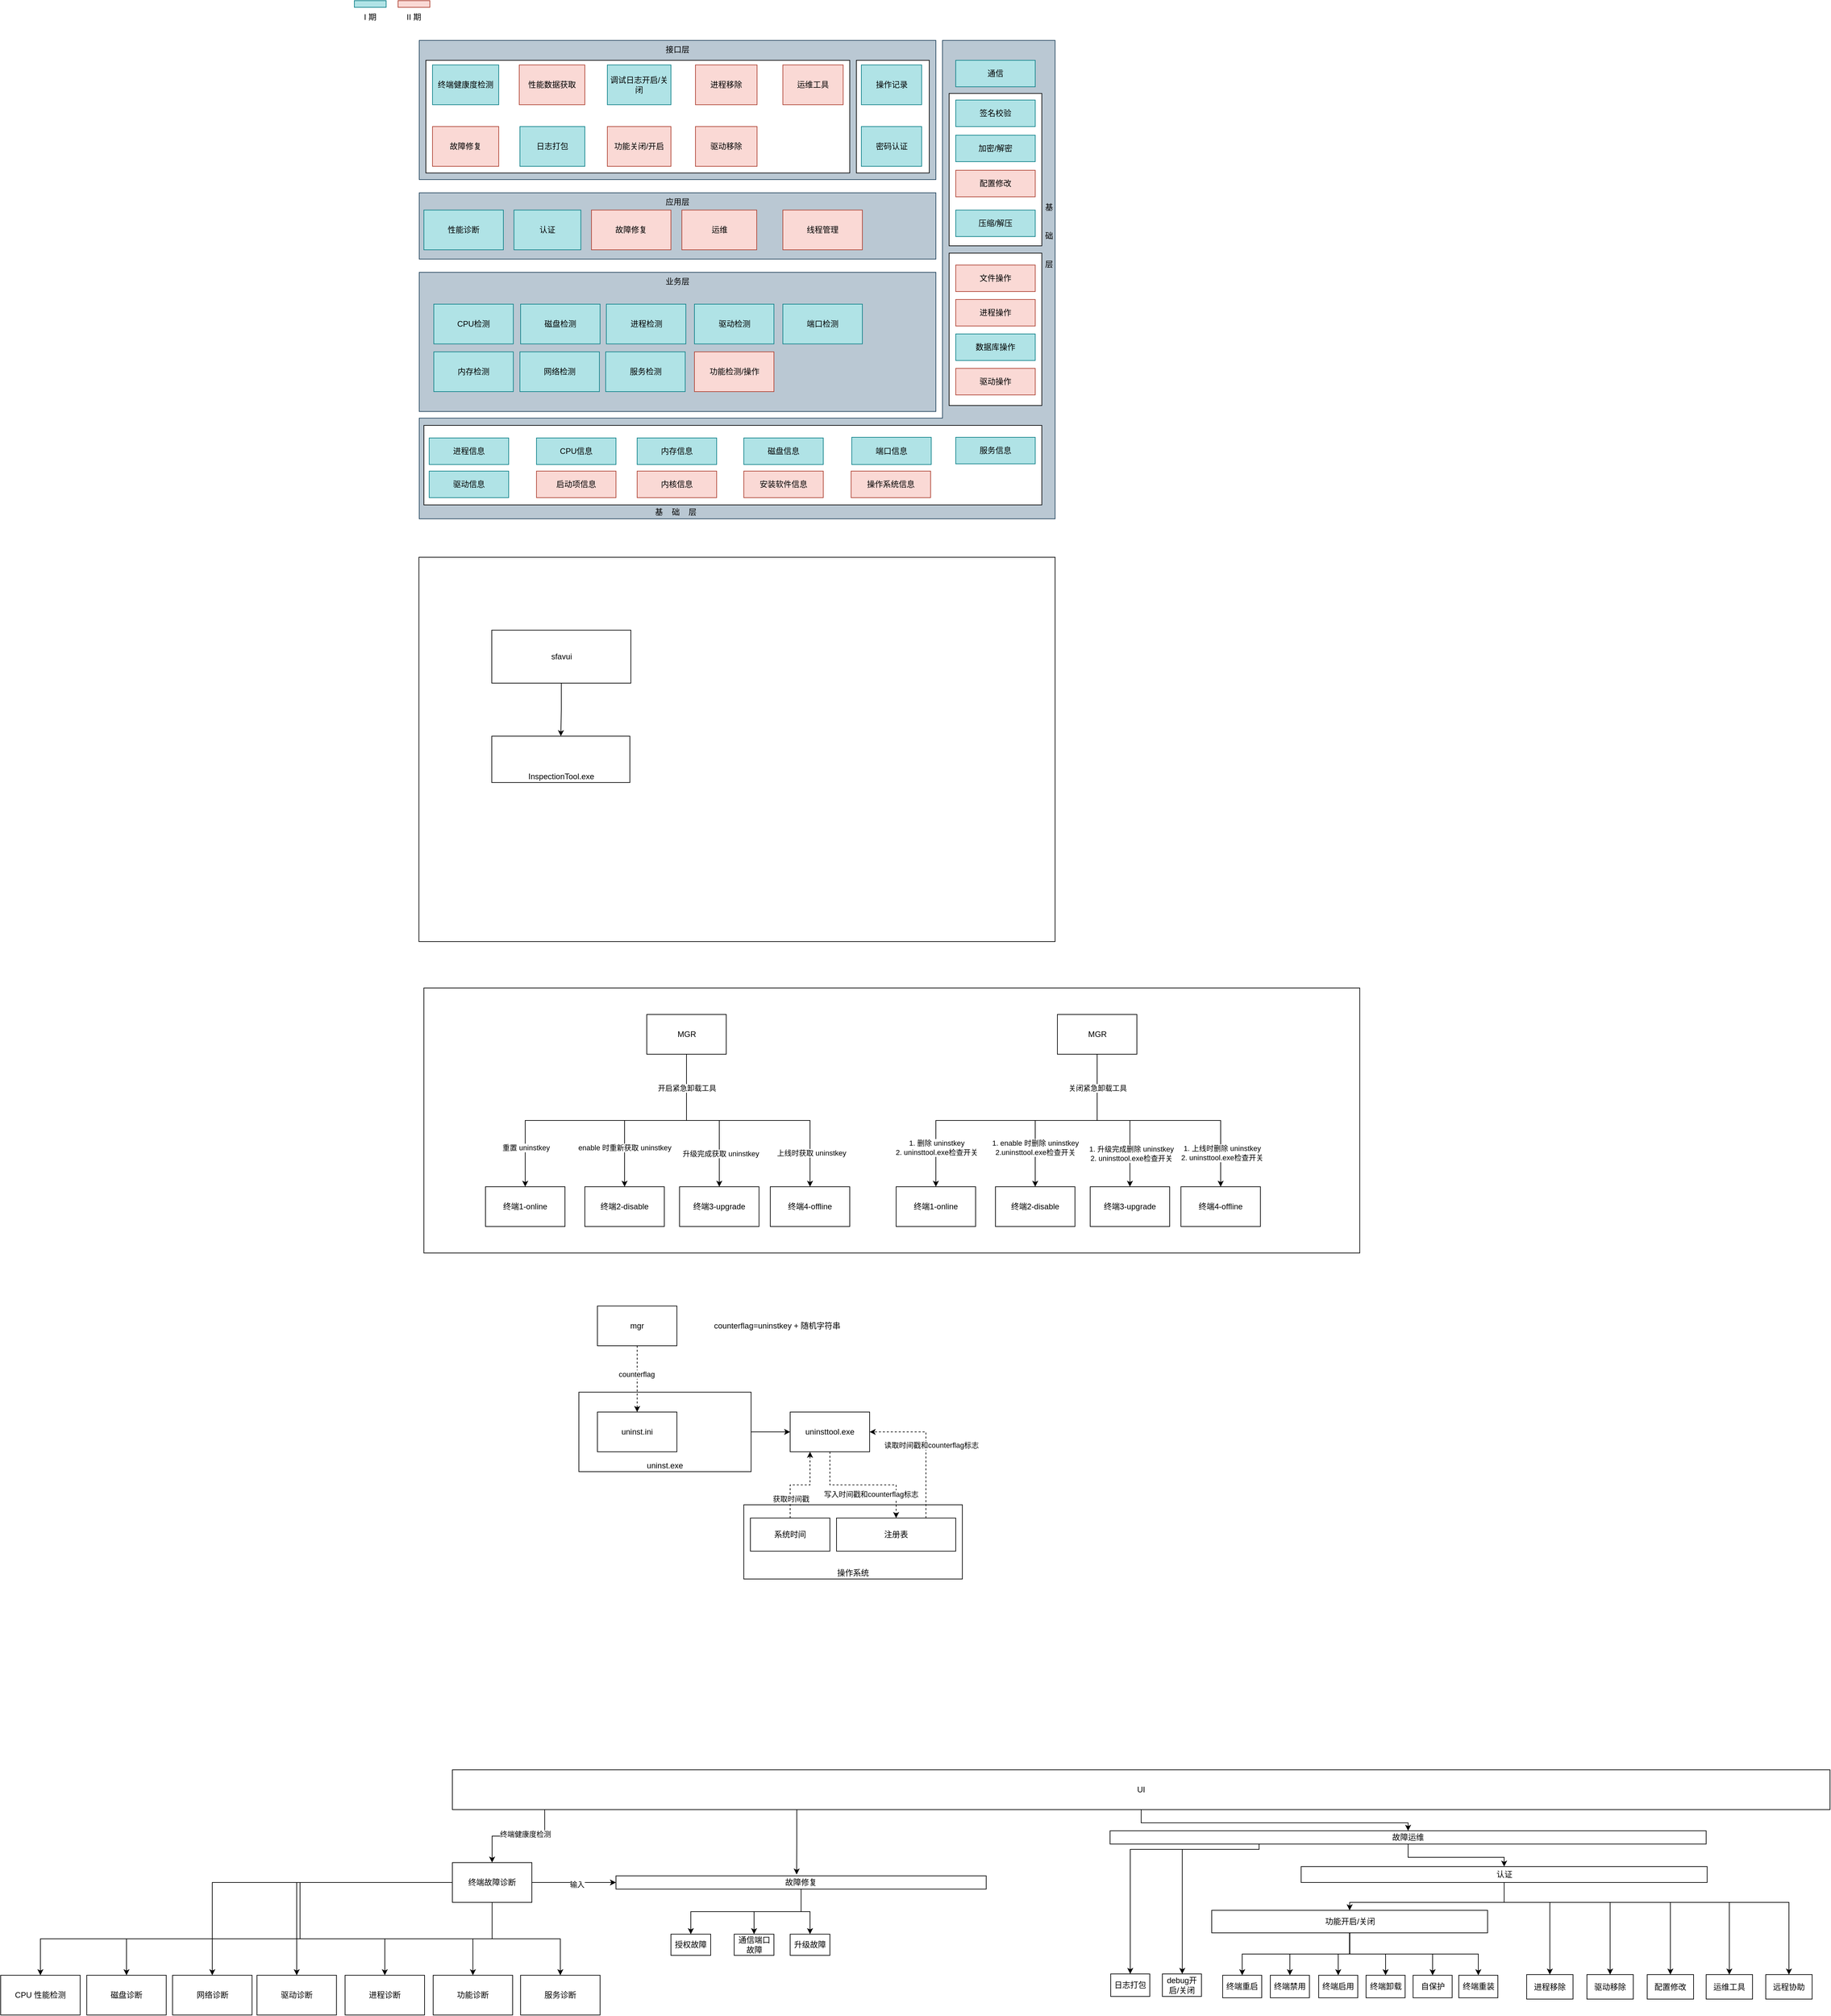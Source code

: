 <mxfile version="22.1.1" type="github">
  <diagram name="第 1 页" id="NOW3hmvJAIs22LeMde_s">
    <mxGraphModel dx="2261" dy="758" grid="1" gridSize="10" guides="1" tooltips="1" connect="1" arrows="1" fold="1" page="1" pageScale="1" pageWidth="827" pageHeight="1169" math="0" shadow="0">
      <root>
        <mxCell id="0" />
        <mxCell id="1" parent="0" />
        <mxCell id="RvbaP1fydgw7fQkFeHSI-6" value="&lt;div style=&quot;text-align: justify;&quot;&gt;&lt;/div&gt;&lt;div style=&quot;&quot;&gt;&lt;/div&gt;" style="shape=corner;whiteSpace=wrap;html=1;direction=west;dx=170;dy=152;align=right;fillColor=#bac8d3;strokeColor=#23445d;" parent="1" vertex="1">
          <mxGeometry x="120" y="80" width="960" height="722" as="geometry" />
        </mxCell>
        <mxCell id="RvbaP1fydgw7fQkFeHSI-1" value="接口层" style="rounded=0;whiteSpace=wrap;html=1;align=center;fillColor=#bac8d3;strokeColor=#23445d;verticalAlign=top;" parent="1" vertex="1">
          <mxGeometry x="120" y="80" width="780" height="210" as="geometry" />
        </mxCell>
        <mxCell id="RvbaP1fydgw7fQkFeHSI-2" value="应用层" style="rounded=0;whiteSpace=wrap;html=1;align=center;fillColor=#bac8d3;strokeColor=#23445d;verticalAlign=top;" parent="1" vertex="1">
          <mxGeometry x="120" y="310" width="780" height="100" as="geometry" />
        </mxCell>
        <mxCell id="RvbaP1fydgw7fQkFeHSI-3" value="业务层" style="rounded=0;whiteSpace=wrap;html=1;align=center;fillColor=#bac8d3;strokeColor=#23445d;verticalAlign=top;" parent="1" vertex="1">
          <mxGeometry x="120" y="430" width="780" height="210" as="geometry" />
        </mxCell>
        <mxCell id="RvbaP1fydgw7fQkFeHSI-36" value="" style="rounded=0;whiteSpace=wrap;html=1;" parent="1" vertex="1">
          <mxGeometry x="127" y="661" width="933" height="120" as="geometry" />
        </mxCell>
        <mxCell id="RvbaP1fydgw7fQkFeHSI-7" value="基&amp;nbsp; &amp;nbsp; 础&amp;nbsp; &amp;nbsp; 层" style="text;strokeColor=none;fillColor=none;align=left;verticalAlign=middle;spacingLeft=4;spacingRight=4;overflow=hidden;points=[[0,0.5],[1,0.5]];portConstraint=eastwest;rotatable=0;whiteSpace=wrap;html=1;" parent="1" vertex="1">
          <mxGeometry x="470" y="782" width="80" height="20" as="geometry" />
        </mxCell>
        <mxCell id="RvbaP1fydgw7fQkFeHSI-8" value="基&lt;br&gt;&lt;br&gt;&lt;br&gt;础&lt;br&gt;&lt;br&gt;&lt;br&gt;层" style="text;strokeColor=none;fillColor=none;align=left;verticalAlign=middle;spacingLeft=4;spacingRight=4;overflow=hidden;points=[[0,0.5],[1,0.5]];portConstraint=eastwest;rotatable=0;whiteSpace=wrap;html=1;" parent="1" vertex="1">
          <mxGeometry x="1059" y="290" width="31" height="170" as="geometry" />
        </mxCell>
        <mxCell id="RvbaP1fydgw7fQkFeHSI-10" value="进程信息" style="rounded=0;whiteSpace=wrap;html=1;fillColor=#b0e3e6;strokeColor=#0e8088;" parent="1" vertex="1">
          <mxGeometry x="135" y="680" width="120" height="40" as="geometry" />
        </mxCell>
        <mxCell id="RvbaP1fydgw7fQkFeHSI-11" value="CPU信息" style="rounded=0;whiteSpace=wrap;html=1;fillColor=#b0e3e6;strokeColor=#0e8088;" parent="1" vertex="1">
          <mxGeometry x="297" y="680" width="120" height="40" as="geometry" />
        </mxCell>
        <mxCell id="RvbaP1fydgw7fQkFeHSI-12" value="内存信息" style="rounded=0;whiteSpace=wrap;html=1;fillColor=#b0e3e6;strokeColor=#0e8088;" parent="1" vertex="1">
          <mxGeometry x="449" y="680" width="120" height="40" as="geometry" />
        </mxCell>
        <mxCell id="RvbaP1fydgw7fQkFeHSI-13" value="磁盘信息" style="rounded=0;whiteSpace=wrap;html=1;fillColor=#b0e3e6;strokeColor=#0e8088;" parent="1" vertex="1">
          <mxGeometry x="610" y="680" width="120" height="40" as="geometry" />
        </mxCell>
        <mxCell id="RvbaP1fydgw7fQkFeHSI-14" value="端口信息" style="rounded=0;whiteSpace=wrap;html=1;fillColor=#b0e3e6;strokeColor=#0e8088;" parent="1" vertex="1">
          <mxGeometry x="773" y="679" width="120" height="41" as="geometry" />
        </mxCell>
        <mxCell id="RvbaP1fydgw7fQkFeHSI-16" value="驱动信息" style="rounded=0;whiteSpace=wrap;html=1;fillColor=#b0e3e6;strokeColor=#0e8088;" parent="1" vertex="1">
          <mxGeometry x="135" y="730" width="120" height="40" as="geometry" />
        </mxCell>
        <mxCell id="RvbaP1fydgw7fQkFeHSI-17" value="启动项信息" style="rounded=0;whiteSpace=wrap;html=1;fillColor=#fad9d5;strokeColor=#ae4132;" parent="1" vertex="1">
          <mxGeometry x="297" y="730" width="120" height="40" as="geometry" />
        </mxCell>
        <mxCell id="RvbaP1fydgw7fQkFeHSI-18" value="内核信息" style="rounded=0;whiteSpace=wrap;html=1;fillColor=#fad9d5;strokeColor=#ae4132;" parent="1" vertex="1">
          <mxGeometry x="449" y="730" width="120" height="40" as="geometry" />
        </mxCell>
        <mxCell id="RvbaP1fydgw7fQkFeHSI-19" value="安装软件信息" style="rounded=0;whiteSpace=wrap;html=1;fillColor=#fad9d5;strokeColor=#ae4132;" parent="1" vertex="1">
          <mxGeometry x="610" y="730" width="120" height="40" as="geometry" />
        </mxCell>
        <mxCell id="RvbaP1fydgw7fQkFeHSI-38" value="" style="rounded=0;whiteSpace=wrap;html=1;" parent="1" vertex="1">
          <mxGeometry x="920" y="160" width="140" height="230" as="geometry" />
        </mxCell>
        <mxCell id="RvbaP1fydgw7fQkFeHSI-20" value="操作系统信息" style="rounded=0;whiteSpace=wrap;html=1;fillColor=#fad9d5;strokeColor=#ae4132;" parent="1" vertex="1">
          <mxGeometry x="772" y="730" width="120" height="40" as="geometry" />
        </mxCell>
        <mxCell id="RvbaP1fydgw7fQkFeHSI-21" value="压缩/解压" style="rounded=0;whiteSpace=wrap;html=1;fillColor=#b0e3e6;strokeColor=#0e8088;" parent="1" vertex="1">
          <mxGeometry x="930" y="336" width="120" height="40" as="geometry" />
        </mxCell>
        <mxCell id="RvbaP1fydgw7fQkFeHSI-37" value="" style="rounded=0;whiteSpace=wrap;html=1;" parent="1" vertex="1">
          <mxGeometry x="920" y="401" width="140" height="230" as="geometry" />
        </mxCell>
        <mxCell id="RvbaP1fydgw7fQkFeHSI-22" value="服务信息" style="rounded=0;whiteSpace=wrap;html=1;fillColor=#b0e3e6;strokeColor=#0e8088;" parent="1" vertex="1">
          <mxGeometry x="930" y="679" width="120" height="40" as="geometry" />
        </mxCell>
        <mxCell id="RvbaP1fydgw7fQkFeHSI-24" value="进程操作" style="rounded=0;whiteSpace=wrap;html=1;fillColor=#fad9d5;strokeColor=#ae4132;" parent="1" vertex="1">
          <mxGeometry x="930" y="471" width="120" height="40" as="geometry" />
        </mxCell>
        <mxCell id="RvbaP1fydgw7fQkFeHSI-25" value="配置修改" style="rounded=0;whiteSpace=wrap;html=1;fillColor=#fad9d5;strokeColor=#ae4132;" parent="1" vertex="1">
          <mxGeometry x="930" y="276" width="120" height="40" as="geometry" />
        </mxCell>
        <mxCell id="RvbaP1fydgw7fQkFeHSI-26" value="驱动操作" style="rounded=0;whiteSpace=wrap;html=1;fillColor=#fad9d5;strokeColor=#ae4132;" parent="1" vertex="1">
          <mxGeometry x="930" y="575" width="120" height="40" as="geometry" />
        </mxCell>
        <mxCell id="RvbaP1fydgw7fQkFeHSI-27" value="数据库操作" style="rounded=0;whiteSpace=wrap;html=1;fillColor=#b0e3e6;strokeColor=#0e8088;" parent="1" vertex="1">
          <mxGeometry x="930" y="523" width="120" height="40" as="geometry" />
        </mxCell>
        <mxCell id="RvbaP1fydgw7fQkFeHSI-28" value="加密/解密" style="rounded=0;whiteSpace=wrap;html=1;fillColor=#b0e3e6;strokeColor=#0e8088;" parent="1" vertex="1">
          <mxGeometry x="930" y="223" width="120" height="40" as="geometry" />
        </mxCell>
        <mxCell id="RvbaP1fydgw7fQkFeHSI-31" value="文件操作" style="rounded=0;whiteSpace=wrap;html=1;fillColor=#fad9d5;strokeColor=#ae4132;" parent="1" vertex="1">
          <mxGeometry x="930" y="419" width="120" height="40" as="geometry" />
        </mxCell>
        <mxCell id="RvbaP1fydgw7fQkFeHSI-34" value="通信" style="rounded=0;whiteSpace=wrap;html=1;fillColor=#b0e3e6;strokeColor=#0e8088;" parent="1" vertex="1">
          <mxGeometry x="930" y="110" width="120" height="40" as="geometry" />
        </mxCell>
        <mxCell id="RvbaP1fydgw7fQkFeHSI-55" value="" style="rounded=0;whiteSpace=wrap;html=1;" parent="1" vertex="1">
          <mxGeometry x="130" y="110" width="640" height="170" as="geometry" />
        </mxCell>
        <mxCell id="RvbaP1fydgw7fQkFeHSI-39" value="终端健康度检测" style="rounded=0;whiteSpace=wrap;html=1;fillColor=#b0e3e6;strokeColor=#0e8088;" parent="1" vertex="1">
          <mxGeometry x="140" y="117" width="100" height="60" as="geometry" />
        </mxCell>
        <mxCell id="RvbaP1fydgw7fQkFeHSI-42" value="故障修复" style="rounded=0;whiteSpace=wrap;html=1;fillColor=#fad9d5;strokeColor=#ae4132;" parent="1" vertex="1">
          <mxGeometry x="140" y="210" width="100" height="60" as="geometry" />
        </mxCell>
        <mxCell id="RvbaP1fydgw7fQkFeHSI-43" value="性能数据获取" style="rounded=0;whiteSpace=wrap;html=1;fillColor=#fad9d5;strokeColor=#ae4132;" parent="1" vertex="1">
          <mxGeometry x="271" y="117" width="99" height="60" as="geometry" />
        </mxCell>
        <mxCell id="RvbaP1fydgw7fQkFeHSI-44" value="日志打包" style="rounded=0;whiteSpace=wrap;html=1;fillColor=#b0e3e6;strokeColor=#0e8088;" parent="1" vertex="1">
          <mxGeometry x="272" y="210" width="98" height="60" as="geometry" />
        </mxCell>
        <mxCell id="RvbaP1fydgw7fQkFeHSI-45" value="调试日志开启/关闭" style="rounded=0;whiteSpace=wrap;html=1;fillColor=#b0e3e6;strokeColor=#0e8088;" parent="1" vertex="1">
          <mxGeometry x="404" y="117" width="96" height="60" as="geometry" />
        </mxCell>
        <mxCell id="RvbaP1fydgw7fQkFeHSI-46" value="功能关闭/开启" style="rounded=0;whiteSpace=wrap;html=1;fillColor=#fad9d5;strokeColor=#ae4132;" parent="1" vertex="1">
          <mxGeometry x="404" y="210" width="96" height="60" as="geometry" />
        </mxCell>
        <mxCell id="RvbaP1fydgw7fQkFeHSI-47" value="进程移除" style="rounded=0;whiteSpace=wrap;html=1;fillColor=#fad9d5;strokeColor=#ae4132;" parent="1" vertex="1">
          <mxGeometry x="537" y="117" width="93" height="60" as="geometry" />
        </mxCell>
        <mxCell id="RvbaP1fydgw7fQkFeHSI-48" value="驱动移除" style="rounded=0;whiteSpace=wrap;html=1;fillColor=#fad9d5;strokeColor=#ae4132;" parent="1" vertex="1">
          <mxGeometry x="537" y="210" width="93" height="60" as="geometry" />
        </mxCell>
        <mxCell id="RvbaP1fydgw7fQkFeHSI-56" value="" style="rounded=0;whiteSpace=wrap;html=1;" parent="1" vertex="1">
          <mxGeometry x="780" y="110" width="110" height="170" as="geometry" />
        </mxCell>
        <mxCell id="RvbaP1fydgw7fQkFeHSI-49" value="运维工具" style="rounded=0;whiteSpace=wrap;html=1;fillColor=#fad9d5;strokeColor=#ae4132;" parent="1" vertex="1">
          <mxGeometry x="669" y="117" width="91" height="60" as="geometry" />
        </mxCell>
        <mxCell id="RvbaP1fydgw7fQkFeHSI-50" value="密码认证" style="rounded=0;whiteSpace=wrap;html=1;fillColor=#b0e3e6;strokeColor=#0e8088;" parent="1" vertex="1">
          <mxGeometry x="787.5" y="210" width="91" height="60" as="geometry" />
        </mxCell>
        <mxCell id="RvbaP1fydgw7fQkFeHSI-53" value="操作记录" style="rounded=0;whiteSpace=wrap;html=1;fillColor=#b0e3e6;strokeColor=#0e8088;" parent="1" vertex="1">
          <mxGeometry x="787.5" y="117" width="91" height="60" as="geometry" />
        </mxCell>
        <mxCell id="RvbaP1fydgw7fQkFeHSI-57" value="性能诊断" style="rounded=0;whiteSpace=wrap;html=1;fillColor=#b0e3e6;strokeColor=#0e8088;" parent="1" vertex="1">
          <mxGeometry x="127" y="336" width="120" height="60" as="geometry" />
        </mxCell>
        <mxCell id="RvbaP1fydgw7fQkFeHSI-58" value="CPU检测" style="rounded=0;whiteSpace=wrap;html=1;fillColor=#b0e3e6;strokeColor=#0e8088;" parent="1" vertex="1">
          <mxGeometry x="142" y="478" width="120" height="60" as="geometry" />
        </mxCell>
        <mxCell id="RvbaP1fydgw7fQkFeHSI-59" value="内存检测" style="rounded=0;whiteSpace=wrap;html=1;fillColor=#b0e3e6;strokeColor=#0e8088;" parent="1" vertex="1">
          <mxGeometry x="142" y="550" width="120" height="60" as="geometry" />
        </mxCell>
        <mxCell id="RvbaP1fydgw7fQkFeHSI-60" value="磁盘检测" style="rounded=0;whiteSpace=wrap;html=1;fillColor=#b0e3e6;strokeColor=#0e8088;" parent="1" vertex="1">
          <mxGeometry x="273" y="478" width="120" height="60" as="geometry" />
        </mxCell>
        <mxCell id="RvbaP1fydgw7fQkFeHSI-61" value="网络检测" style="rounded=0;whiteSpace=wrap;html=1;fillColor=#b0e3e6;strokeColor=#0e8088;" parent="1" vertex="1">
          <mxGeometry x="272" y="550" width="120" height="60" as="geometry" />
        </mxCell>
        <mxCell id="RvbaP1fydgw7fQkFeHSI-62" value="进程检测" style="rounded=0;whiteSpace=wrap;html=1;fillColor=#b0e3e6;strokeColor=#0e8088;" parent="1" vertex="1">
          <mxGeometry x="402.5" y="478" width="120" height="60" as="geometry" />
        </mxCell>
        <mxCell id="RvbaP1fydgw7fQkFeHSI-63" value="服务检测" style="rounded=0;whiteSpace=wrap;html=1;fillColor=#b0e3e6;strokeColor=#0e8088;" parent="1" vertex="1">
          <mxGeometry x="401.5" y="550" width="120" height="60" as="geometry" />
        </mxCell>
        <mxCell id="RvbaP1fydgw7fQkFeHSI-64" value="驱动检测" style="rounded=0;whiteSpace=wrap;html=1;fillColor=#b0e3e6;strokeColor=#0e8088;" parent="1" vertex="1">
          <mxGeometry x="535.5" y="478" width="120" height="60" as="geometry" />
        </mxCell>
        <mxCell id="RvbaP1fydgw7fQkFeHSI-65" value="功能检测/操作" style="rounded=0;whiteSpace=wrap;html=1;fillColor=#fad9d5;strokeColor=#ae4132;" parent="1" vertex="1">
          <mxGeometry x="535.5" y="550" width="120" height="60" as="geometry" />
        </mxCell>
        <mxCell id="RvbaP1fydgw7fQkFeHSI-66" value="故障修复" style="rounded=0;whiteSpace=wrap;html=1;fillColor=#fad9d5;strokeColor=#ae4132;" parent="1" vertex="1">
          <mxGeometry x="380" y="336" width="120" height="60" as="geometry" />
        </mxCell>
        <mxCell id="RvbaP1fydgw7fQkFeHSI-67" value="线程管理" style="rounded=0;whiteSpace=wrap;html=1;fillColor=#fad9d5;strokeColor=#ae4132;" parent="1" vertex="1">
          <mxGeometry x="669" y="336" width="120" height="60" as="geometry" />
        </mxCell>
        <mxCell id="RvbaP1fydgw7fQkFeHSI-68" value="端口检测" style="rounded=0;whiteSpace=wrap;html=1;fillColor=#b0e3e6;strokeColor=#0e8088;" parent="1" vertex="1">
          <mxGeometry x="669" y="478" width="120" height="60" as="geometry" />
        </mxCell>
        <mxCell id="RvbaP1fydgw7fQkFeHSI-71" value="运维" style="rounded=0;whiteSpace=wrap;html=1;fillColor=#fad9d5;strokeColor=#ae4132;" parent="1" vertex="1">
          <mxGeometry x="516.5" y="336" width="113" height="60" as="geometry" />
        </mxCell>
        <mxCell id="RvbaP1fydgw7fQkFeHSI-73" value="认证" style="rounded=0;whiteSpace=wrap;html=1;fillColor=#b0e3e6;strokeColor=#0e8088;" parent="1" vertex="1">
          <mxGeometry x="263" y="336" width="101" height="60" as="geometry" />
        </mxCell>
        <mxCell id="XaOAD2fkuNxS6bWYDo4a-1" value="" style="rounded=0;whiteSpace=wrap;html=1;" parent="1" vertex="1">
          <mxGeometry x="119.5" y="860" width="960.5" height="580" as="geometry" />
        </mxCell>
        <mxCell id="XaOAD2fkuNxS6bWYDo4a-2" value="" style="rounded=0;whiteSpace=wrap;html=1;fillColor=#b0e3e6;strokeColor=#0e8088;" parent="1" vertex="1">
          <mxGeometry x="22" y="20" width="48" height="10" as="geometry" />
        </mxCell>
        <mxCell id="XaOAD2fkuNxS6bWYDo4a-3" value="I 期" style="text;html=1;strokeColor=none;fillColor=none;align=center;verticalAlign=middle;whiteSpace=wrap;rounded=0;" parent="1" vertex="1">
          <mxGeometry x="16" y="30" width="60" height="30" as="geometry" />
        </mxCell>
        <mxCell id="XaOAD2fkuNxS6bWYDo4a-5" value="" style="rounded=0;whiteSpace=wrap;html=1;fillColor=#fad9d5;strokeColor=#ae4132;" parent="1" vertex="1">
          <mxGeometry x="88" y="20" width="48" height="10" as="geometry" />
        </mxCell>
        <mxCell id="XaOAD2fkuNxS6bWYDo4a-6" value="II 期" style="text;html=1;strokeColor=none;fillColor=none;align=center;verticalAlign=middle;whiteSpace=wrap;rounded=0;" parent="1" vertex="1">
          <mxGeometry x="82" y="30" width="60" height="30" as="geometry" />
        </mxCell>
        <mxCell id="XaOAD2fkuNxS6bWYDo4a-13" value="" style="edgeStyle=orthogonalEdgeStyle;rounded=0;orthogonalLoop=1;jettySize=auto;html=1;" parent="1" source="XaOAD2fkuNxS6bWYDo4a-10" target="XaOAD2fkuNxS6bWYDo4a-12" edge="1">
          <mxGeometry relative="1" as="geometry" />
        </mxCell>
        <mxCell id="XaOAD2fkuNxS6bWYDo4a-10" value="sfavui" style="rounded=0;whiteSpace=wrap;html=1;" parent="1" vertex="1">
          <mxGeometry x="229.5" y="970" width="210" height="80" as="geometry" />
        </mxCell>
        <mxCell id="XaOAD2fkuNxS6bWYDo4a-11" value="签名校验" style="rounded=0;whiteSpace=wrap;html=1;fillColor=#b0e3e6;strokeColor=#0e8088;" parent="1" vertex="1">
          <mxGeometry x="930" y="170" width="120" height="40" as="geometry" />
        </mxCell>
        <mxCell id="XaOAD2fkuNxS6bWYDo4a-12" value="InspectionTool.exe" style="rounded=0;whiteSpace=wrap;html=1;verticalAlign=bottom;" parent="1" vertex="1">
          <mxGeometry x="229.5" y="1130" width="208.5" height="70" as="geometry" />
        </mxCell>
        <mxCell id="XaOAD2fkuNxS6bWYDo4a-18" value="" style="rounded=0;whiteSpace=wrap;html=1;" parent="1" vertex="1">
          <mxGeometry x="127" y="1510" width="1413" height="400" as="geometry" />
        </mxCell>
        <mxCell id="XaOAD2fkuNxS6bWYDo4a-32" style="edgeStyle=orthogonalEdgeStyle;rounded=0;orthogonalLoop=1;jettySize=auto;html=1;exitX=0.5;exitY=1;exitDx=0;exitDy=0;" parent="1" source="XaOAD2fkuNxS6bWYDo4a-19" target="XaOAD2fkuNxS6bWYDo4a-20" edge="1">
          <mxGeometry relative="1" as="geometry" />
        </mxCell>
        <mxCell id="XaOAD2fkuNxS6bWYDo4a-37" value="重置 uninstkey" style="edgeLabel;html=1;align=center;verticalAlign=middle;resizable=0;points=[];" parent="XaOAD2fkuNxS6bWYDo4a-32" vertex="1" connectable="0">
          <mxGeometry x="0.729" y="1" relative="1" as="geometry">
            <mxPoint y="1" as="offset" />
          </mxGeometry>
        </mxCell>
        <mxCell id="XaOAD2fkuNxS6bWYDo4a-34" style="edgeStyle=orthogonalEdgeStyle;rounded=0;orthogonalLoop=1;jettySize=auto;html=1;" parent="1" source="XaOAD2fkuNxS6bWYDo4a-19" target="XaOAD2fkuNxS6bWYDo4a-21" edge="1">
          <mxGeometry relative="1" as="geometry" />
        </mxCell>
        <mxCell id="XaOAD2fkuNxS6bWYDo4a-38" value="enable 时重新获取 uninstkey" style="edgeLabel;html=1;align=center;verticalAlign=middle;resizable=0;points=[];" parent="XaOAD2fkuNxS6bWYDo4a-34" vertex="1" connectable="0">
          <mxGeometry x="0.591" relative="1" as="geometry">
            <mxPoint y="1" as="offset" />
          </mxGeometry>
        </mxCell>
        <mxCell id="XaOAD2fkuNxS6bWYDo4a-35" style="edgeStyle=orthogonalEdgeStyle;rounded=0;orthogonalLoop=1;jettySize=auto;html=1;entryX=0.5;entryY=0;entryDx=0;entryDy=0;" parent="1" source="XaOAD2fkuNxS6bWYDo4a-19" target="XaOAD2fkuNxS6bWYDo4a-22" edge="1">
          <mxGeometry relative="1" as="geometry" />
        </mxCell>
        <mxCell id="XaOAD2fkuNxS6bWYDo4a-39" value="升级完成获取 uninstkey" style="edgeLabel;html=1;align=center;verticalAlign=middle;resizable=0;points=[];" parent="XaOAD2fkuNxS6bWYDo4a-35" vertex="1" connectable="0">
          <mxGeometry x="0.599" y="2" relative="1" as="geometry">
            <mxPoint as="offset" />
          </mxGeometry>
        </mxCell>
        <mxCell id="XaOAD2fkuNxS6bWYDo4a-36" style="edgeStyle=orthogonalEdgeStyle;rounded=0;orthogonalLoop=1;jettySize=auto;html=1;entryX=0.5;entryY=0;entryDx=0;entryDy=0;exitX=0.5;exitY=1;exitDx=0;exitDy=0;" parent="1" source="XaOAD2fkuNxS6bWYDo4a-19" target="XaOAD2fkuNxS6bWYDo4a-23" edge="1">
          <mxGeometry relative="1" as="geometry" />
        </mxCell>
        <mxCell id="XaOAD2fkuNxS6bWYDo4a-40" value="上线时获取 uninstkey" style="edgeLabel;html=1;align=center;verticalAlign=middle;resizable=0;points=[];" parent="XaOAD2fkuNxS6bWYDo4a-36" vertex="1" connectable="0">
          <mxGeometry x="0.731" y="2" relative="1" as="geometry">
            <mxPoint y="1" as="offset" />
          </mxGeometry>
        </mxCell>
        <mxCell id="XaOAD2fkuNxS6bWYDo4a-41" value="开启紧急卸载工具" style="edgeLabel;html=1;align=center;verticalAlign=middle;resizable=0;points=[];" parent="XaOAD2fkuNxS6bWYDo4a-36" vertex="1" connectable="0">
          <mxGeometry x="-0.736" relative="1" as="geometry">
            <mxPoint as="offset" />
          </mxGeometry>
        </mxCell>
        <mxCell id="XaOAD2fkuNxS6bWYDo4a-19" value="MGR" style="rounded=0;whiteSpace=wrap;html=1;" parent="1" vertex="1">
          <mxGeometry x="463.5" y="1550" width="120" height="60" as="geometry" />
        </mxCell>
        <mxCell id="XaOAD2fkuNxS6bWYDo4a-20" value="终端1-online" style="rounded=0;whiteSpace=wrap;html=1;" parent="1" vertex="1">
          <mxGeometry x="220" y="1810" width="120" height="60" as="geometry" />
        </mxCell>
        <mxCell id="XaOAD2fkuNxS6bWYDo4a-21" value="终端2-disable" style="rounded=0;whiteSpace=wrap;html=1;" parent="1" vertex="1">
          <mxGeometry x="370" y="1810" width="120" height="60" as="geometry" />
        </mxCell>
        <mxCell id="XaOAD2fkuNxS6bWYDo4a-22" value="终端3-upgrade" style="rounded=0;whiteSpace=wrap;html=1;" parent="1" vertex="1">
          <mxGeometry x="513" y="1810" width="120" height="60" as="geometry" />
        </mxCell>
        <mxCell id="XaOAD2fkuNxS6bWYDo4a-23" value="终端4-offline" style="rounded=0;whiteSpace=wrap;html=1;" parent="1" vertex="1">
          <mxGeometry x="650" y="1810" width="120" height="60" as="geometry" />
        </mxCell>
        <mxCell id="XaOAD2fkuNxS6bWYDo4a-45" style="edgeStyle=orthogonalEdgeStyle;rounded=0;orthogonalLoop=1;jettySize=auto;html=1;exitX=0.5;exitY=1;exitDx=0;exitDy=0;" parent="1" source="XaOAD2fkuNxS6bWYDo4a-54" target="XaOAD2fkuNxS6bWYDo4a-55" edge="1">
          <mxGeometry relative="1" as="geometry" />
        </mxCell>
        <mxCell id="XaOAD2fkuNxS6bWYDo4a-46" value="1. 删除 uninstkey&lt;br&gt;2.&amp;nbsp;uninsttool.exe检查开关" style="edgeLabel;html=1;align=center;verticalAlign=middle;resizable=0;points=[];" parent="XaOAD2fkuNxS6bWYDo4a-45" vertex="1" connectable="0">
          <mxGeometry x="0.729" y="1" relative="1" as="geometry">
            <mxPoint y="1" as="offset" />
          </mxGeometry>
        </mxCell>
        <mxCell id="XaOAD2fkuNxS6bWYDo4a-47" style="edgeStyle=orthogonalEdgeStyle;rounded=0;orthogonalLoop=1;jettySize=auto;html=1;" parent="1" source="XaOAD2fkuNxS6bWYDo4a-54" target="XaOAD2fkuNxS6bWYDo4a-56" edge="1">
          <mxGeometry relative="1" as="geometry" />
        </mxCell>
        <mxCell id="XaOAD2fkuNxS6bWYDo4a-48" value="1. enable 时删除 uninstkey&lt;br&gt;2.uninsttool.exe检查开关" style="edgeLabel;html=1;align=center;verticalAlign=middle;resizable=0;points=[];" parent="XaOAD2fkuNxS6bWYDo4a-47" vertex="1" connectable="0">
          <mxGeometry x="0.591" relative="1" as="geometry">
            <mxPoint y="1" as="offset" />
          </mxGeometry>
        </mxCell>
        <mxCell id="XaOAD2fkuNxS6bWYDo4a-49" style="edgeStyle=orthogonalEdgeStyle;rounded=0;orthogonalLoop=1;jettySize=auto;html=1;entryX=0.5;entryY=0;entryDx=0;entryDy=0;" parent="1" source="XaOAD2fkuNxS6bWYDo4a-54" target="XaOAD2fkuNxS6bWYDo4a-57" edge="1">
          <mxGeometry relative="1" as="geometry" />
        </mxCell>
        <mxCell id="XaOAD2fkuNxS6bWYDo4a-50" value="1. 升级完成删除 uninstkey&lt;br&gt;2.&amp;nbsp;uninsttool.exe检查开关" style="edgeLabel;html=1;align=center;verticalAlign=middle;resizable=0;points=[];" parent="XaOAD2fkuNxS6bWYDo4a-49" vertex="1" connectable="0">
          <mxGeometry x="0.599" y="2" relative="1" as="geometry">
            <mxPoint as="offset" />
          </mxGeometry>
        </mxCell>
        <mxCell id="XaOAD2fkuNxS6bWYDo4a-51" style="edgeStyle=orthogonalEdgeStyle;rounded=0;orthogonalLoop=1;jettySize=auto;html=1;entryX=0.5;entryY=0;entryDx=0;entryDy=0;exitX=0.5;exitY=1;exitDx=0;exitDy=0;" parent="1" source="XaOAD2fkuNxS6bWYDo4a-54" target="XaOAD2fkuNxS6bWYDo4a-58" edge="1">
          <mxGeometry relative="1" as="geometry" />
        </mxCell>
        <mxCell id="XaOAD2fkuNxS6bWYDo4a-52" value="1. 上线时删除 uninstkey&lt;br&gt;2.&amp;nbsp;uninsttool.exe检查开关" style="edgeLabel;html=1;align=center;verticalAlign=middle;resizable=0;points=[];" parent="XaOAD2fkuNxS6bWYDo4a-51" vertex="1" connectable="0">
          <mxGeometry x="0.731" y="2" relative="1" as="geometry">
            <mxPoint y="1" as="offset" />
          </mxGeometry>
        </mxCell>
        <mxCell id="XaOAD2fkuNxS6bWYDo4a-53" value="关闭紧急卸载工具" style="edgeLabel;html=1;align=center;verticalAlign=middle;resizable=0;points=[];" parent="XaOAD2fkuNxS6bWYDo4a-51" vertex="1" connectable="0">
          <mxGeometry x="-0.736" relative="1" as="geometry">
            <mxPoint as="offset" />
          </mxGeometry>
        </mxCell>
        <mxCell id="XaOAD2fkuNxS6bWYDo4a-54" value="MGR" style="rounded=0;whiteSpace=wrap;html=1;" parent="1" vertex="1">
          <mxGeometry x="1083.5" y="1550" width="120" height="60" as="geometry" />
        </mxCell>
        <mxCell id="XaOAD2fkuNxS6bWYDo4a-55" value="终端1-online" style="rounded=0;whiteSpace=wrap;html=1;" parent="1" vertex="1">
          <mxGeometry x="840" y="1810" width="120" height="60" as="geometry" />
        </mxCell>
        <mxCell id="XaOAD2fkuNxS6bWYDo4a-56" value="终端2-disable" style="rounded=0;whiteSpace=wrap;html=1;" parent="1" vertex="1">
          <mxGeometry x="990" y="1810" width="120" height="60" as="geometry" />
        </mxCell>
        <mxCell id="XaOAD2fkuNxS6bWYDo4a-57" value="终端3-upgrade" style="rounded=0;whiteSpace=wrap;html=1;" parent="1" vertex="1">
          <mxGeometry x="1133" y="1810" width="120" height="60" as="geometry" />
        </mxCell>
        <mxCell id="XaOAD2fkuNxS6bWYDo4a-66" style="edgeStyle=orthogonalEdgeStyle;rounded=0;orthogonalLoop=1;jettySize=auto;html=1;entryX=0;entryY=0.5;entryDx=0;entryDy=0;" parent="1" source="XaOAD2fkuNxS6bWYDo4a-65" target="XaOAD2fkuNxS6bWYDo4a-63" edge="1">
          <mxGeometry relative="1" as="geometry" />
        </mxCell>
        <mxCell id="XaOAD2fkuNxS6bWYDo4a-65" value="uninst.exe" style="rounded=0;whiteSpace=wrap;html=1;verticalAlign=bottom;" parent="1" vertex="1">
          <mxGeometry x="361" y="2120" width="260" height="120" as="geometry" />
        </mxCell>
        <mxCell id="XaOAD2fkuNxS6bWYDo4a-58" value="终端4-offline" style="rounded=0;whiteSpace=wrap;html=1;" parent="1" vertex="1">
          <mxGeometry x="1270" y="1810" width="120" height="60" as="geometry" />
        </mxCell>
        <mxCell id="XaOAD2fkuNxS6bWYDo4a-61" value="uninst.ini" style="rounded=0;whiteSpace=wrap;html=1;" parent="1" vertex="1">
          <mxGeometry x="389" y="2150" width="120" height="60" as="geometry" />
        </mxCell>
        <mxCell id="XaOAD2fkuNxS6bWYDo4a-67" value="操作系统" style="rounded=0;whiteSpace=wrap;html=1;verticalAlign=bottom;" parent="1" vertex="1">
          <mxGeometry x="610" y="2290" width="330" height="112" as="geometry" />
        </mxCell>
        <mxCell id="XaOAD2fkuNxS6bWYDo4a-64" value="" style="edgeStyle=orthogonalEdgeStyle;rounded=0;orthogonalLoop=1;jettySize=auto;html=1;dashed=1;" parent="1" source="XaOAD2fkuNxS6bWYDo4a-62" target="XaOAD2fkuNxS6bWYDo4a-61" edge="1">
          <mxGeometry relative="1" as="geometry" />
        </mxCell>
        <mxCell id="XaOAD2fkuNxS6bWYDo4a-74" value="counterflag" style="edgeLabel;html=1;align=center;verticalAlign=middle;resizable=0;points=[];" parent="XaOAD2fkuNxS6bWYDo4a-64" vertex="1" connectable="0">
          <mxGeometry x="-0.144" y="-1" relative="1" as="geometry">
            <mxPoint as="offset" />
          </mxGeometry>
        </mxCell>
        <mxCell id="XaOAD2fkuNxS6bWYDo4a-62" value="mgr" style="rounded=0;whiteSpace=wrap;html=1;" parent="1" vertex="1">
          <mxGeometry x="389" y="1990" width="120" height="60" as="geometry" />
        </mxCell>
        <mxCell id="XaOAD2fkuNxS6bWYDo4a-79" style="edgeStyle=orthogonalEdgeStyle;rounded=0;orthogonalLoop=1;jettySize=auto;html=1;dashed=1;" parent="1" source="XaOAD2fkuNxS6bWYDo4a-63" target="XaOAD2fkuNxS6bWYDo4a-75" edge="1">
          <mxGeometry relative="1" as="geometry" />
        </mxCell>
        <mxCell id="XaOAD2fkuNxS6bWYDo4a-81" value="写入时间戳和counterflag标志" style="edgeLabel;html=1;align=center;verticalAlign=middle;resizable=0;points=[];" parent="XaOAD2fkuNxS6bWYDo4a-79" vertex="1" connectable="0">
          <mxGeometry x="0.03" relative="1" as="geometry">
            <mxPoint x="9" y="14" as="offset" />
          </mxGeometry>
        </mxCell>
        <mxCell id="XaOAD2fkuNxS6bWYDo4a-63" value="uninsttool.exe" style="rounded=0;whiteSpace=wrap;html=1;" parent="1" vertex="1">
          <mxGeometry x="680" y="2150" width="120" height="60" as="geometry" />
        </mxCell>
        <mxCell id="XaOAD2fkuNxS6bWYDo4a-82" style="edgeStyle=orthogonalEdgeStyle;rounded=0;orthogonalLoop=1;jettySize=auto;html=1;exitX=0.75;exitY=0;exitDx=0;exitDy=0;entryX=1;entryY=0.5;entryDx=0;entryDy=0;dashed=1;" parent="1" source="XaOAD2fkuNxS6bWYDo4a-75" target="XaOAD2fkuNxS6bWYDo4a-63" edge="1">
          <mxGeometry relative="1" as="geometry" />
        </mxCell>
        <mxCell id="XaOAD2fkuNxS6bWYDo4a-83" value="读取时间戳和counterflag标志" style="edgeLabel;html=1;align=center;verticalAlign=middle;resizable=0;points=[];" parent="XaOAD2fkuNxS6bWYDo4a-82" vertex="1" connectable="0">
          <mxGeometry x="0.021" y="-1" relative="1" as="geometry">
            <mxPoint x="7" as="offset" />
          </mxGeometry>
        </mxCell>
        <mxCell id="XaOAD2fkuNxS6bWYDo4a-75" value="注册表" style="html=1;whiteSpace=wrap;" parent="1" vertex="1">
          <mxGeometry x="750" y="2310" width="180" height="50" as="geometry" />
        </mxCell>
        <mxCell id="XaOAD2fkuNxS6bWYDo4a-84" style="edgeStyle=orthogonalEdgeStyle;rounded=0;orthogonalLoop=1;jettySize=auto;html=1;dashed=1;entryX=0.25;entryY=1;entryDx=0;entryDy=0;" parent="1" source="XaOAD2fkuNxS6bWYDo4a-76" target="XaOAD2fkuNxS6bWYDo4a-63" edge="1">
          <mxGeometry relative="1" as="geometry">
            <mxPoint x="740" y="2210" as="targetPoint" />
          </mxGeometry>
        </mxCell>
        <mxCell id="XaOAD2fkuNxS6bWYDo4a-85" value="获取时间戳" style="edgeLabel;html=1;align=center;verticalAlign=middle;resizable=0;points=[];" parent="XaOAD2fkuNxS6bWYDo4a-84" vertex="1" connectable="0">
          <mxGeometry x="-0.498" y="-1" relative="1" as="geometry">
            <mxPoint y="3" as="offset" />
          </mxGeometry>
        </mxCell>
        <mxCell id="XaOAD2fkuNxS6bWYDo4a-76" value="系统时间" style="html=1;whiteSpace=wrap;" parent="1" vertex="1">
          <mxGeometry x="620" y="2310" width="120" height="50" as="geometry" />
        </mxCell>
        <mxCell id="XaOAD2fkuNxS6bWYDo4a-87" value="counterflag=uninstkey + 随机字符串" style="text;html=1;align=center;verticalAlign=middle;resizable=0;points=[];autosize=1;strokeColor=none;fillColor=none;" parent="1" vertex="1">
          <mxGeometry x="555" y="2005" width="210" height="30" as="geometry" />
        </mxCell>
        <mxCell id="eRRkYoTHGr1jCAPYQTbQ-4" value="" style="edgeStyle=orthogonalEdgeStyle;rounded=0;orthogonalLoop=1;jettySize=auto;html=1;exitX=0.067;exitY=1;exitDx=0;exitDy=0;exitPerimeter=0;" edge="1" parent="1" source="eRRkYoTHGr1jCAPYQTbQ-2" target="eRRkYoTHGr1jCAPYQTbQ-3">
          <mxGeometry relative="1" as="geometry" />
        </mxCell>
        <mxCell id="eRRkYoTHGr1jCAPYQTbQ-5" value="终端健康度检测" style="edgeLabel;html=1;align=center;verticalAlign=middle;resizable=0;points=[];" vertex="1" connectable="0" parent="eRRkYoTHGr1jCAPYQTbQ-4">
          <mxGeometry x="-0.125" y="-3" relative="1" as="geometry">
            <mxPoint as="offset" />
          </mxGeometry>
        </mxCell>
        <mxCell id="eRRkYoTHGr1jCAPYQTbQ-34" style="edgeStyle=orthogonalEdgeStyle;rounded=0;orthogonalLoop=1;jettySize=auto;html=1;" edge="1" parent="1" source="eRRkYoTHGr1jCAPYQTbQ-2" target="eRRkYoTHGr1jCAPYQTbQ-33">
          <mxGeometry relative="1" as="geometry" />
        </mxCell>
        <mxCell id="eRRkYoTHGr1jCAPYQTbQ-2" value="UI" style="rounded=0;whiteSpace=wrap;html=1;" vertex="1" parent="1">
          <mxGeometry x="170" y="2690" width="2080" height="60" as="geometry" />
        </mxCell>
        <mxCell id="eRRkYoTHGr1jCAPYQTbQ-25" style="edgeStyle=orthogonalEdgeStyle;rounded=0;orthogonalLoop=1;jettySize=auto;html=1;exitX=0.5;exitY=1;exitDx=0;exitDy=0;" edge="1" parent="1" source="eRRkYoTHGr1jCAPYQTbQ-3" target="eRRkYoTHGr1jCAPYQTbQ-6">
          <mxGeometry relative="1" as="geometry" />
        </mxCell>
        <mxCell id="eRRkYoTHGr1jCAPYQTbQ-26" style="edgeStyle=orthogonalEdgeStyle;rounded=0;orthogonalLoop=1;jettySize=auto;html=1;exitX=0.5;exitY=1;exitDx=0;exitDy=0;" edge="1" parent="1" source="eRRkYoTHGr1jCAPYQTbQ-3" target="eRRkYoTHGr1jCAPYQTbQ-8">
          <mxGeometry relative="1" as="geometry" />
        </mxCell>
        <mxCell id="eRRkYoTHGr1jCAPYQTbQ-27" style="edgeStyle=orthogonalEdgeStyle;rounded=0;orthogonalLoop=1;jettySize=auto;html=1;" edge="1" parent="1" source="eRRkYoTHGr1jCAPYQTbQ-3" target="eRRkYoTHGr1jCAPYQTbQ-9">
          <mxGeometry relative="1" as="geometry" />
        </mxCell>
        <mxCell id="eRRkYoTHGr1jCAPYQTbQ-28" style="edgeStyle=orthogonalEdgeStyle;rounded=0;orthogonalLoop=1;jettySize=auto;html=1;entryX=0.5;entryY=0;entryDx=0;entryDy=0;" edge="1" parent="1" source="eRRkYoTHGr1jCAPYQTbQ-3" target="eRRkYoTHGr1jCAPYQTbQ-12">
          <mxGeometry relative="1" as="geometry">
            <Array as="points">
              <mxPoint x="-65" y="2860" />
            </Array>
          </mxGeometry>
        </mxCell>
        <mxCell id="eRRkYoTHGr1jCAPYQTbQ-29" style="edgeStyle=orthogonalEdgeStyle;rounded=0;orthogonalLoop=1;jettySize=auto;html=1;exitX=0.5;exitY=1;exitDx=0;exitDy=0;" edge="1" parent="1" source="eRRkYoTHGr1jCAPYQTbQ-3" target="eRRkYoTHGr1jCAPYQTbQ-10">
          <mxGeometry relative="1" as="geometry" />
        </mxCell>
        <mxCell id="eRRkYoTHGr1jCAPYQTbQ-30" style="edgeStyle=orthogonalEdgeStyle;rounded=0;orthogonalLoop=1;jettySize=auto;html=1;exitX=0.5;exitY=1;exitDx=0;exitDy=0;" edge="1" parent="1" source="eRRkYoTHGr1jCAPYQTbQ-3" target="eRRkYoTHGr1jCAPYQTbQ-13">
          <mxGeometry relative="1" as="geometry" />
        </mxCell>
        <mxCell id="eRRkYoTHGr1jCAPYQTbQ-31" style="edgeStyle=orthogonalEdgeStyle;rounded=0;orthogonalLoop=1;jettySize=auto;html=1;exitX=0;exitY=0.5;exitDx=0;exitDy=0;" edge="1" parent="1" source="eRRkYoTHGr1jCAPYQTbQ-3" target="eRRkYoTHGr1jCAPYQTbQ-11">
          <mxGeometry relative="1" as="geometry">
            <Array as="points">
              <mxPoint x="-60" y="2860" />
              <mxPoint x="-60" y="2945" />
              <mxPoint x="333" y="2945" />
            </Array>
          </mxGeometry>
        </mxCell>
        <mxCell id="eRRkYoTHGr1jCAPYQTbQ-78" style="edgeStyle=orthogonalEdgeStyle;rounded=0;orthogonalLoop=1;jettySize=auto;html=1;exitX=1;exitY=0.5;exitDx=0;exitDy=0;entryX=0;entryY=0.5;entryDx=0;entryDy=0;" edge="1" parent="1" source="eRRkYoTHGr1jCAPYQTbQ-3" target="eRRkYoTHGr1jCAPYQTbQ-76">
          <mxGeometry relative="1" as="geometry" />
        </mxCell>
        <mxCell id="eRRkYoTHGr1jCAPYQTbQ-79" value="输入" style="edgeLabel;html=1;align=center;verticalAlign=middle;resizable=0;points=[];" vertex="1" connectable="0" parent="eRRkYoTHGr1jCAPYQTbQ-78">
          <mxGeometry x="0.071" y="-3" relative="1" as="geometry">
            <mxPoint as="offset" />
          </mxGeometry>
        </mxCell>
        <mxCell id="eRRkYoTHGr1jCAPYQTbQ-3" value="终端故障诊断" style="rounded=0;whiteSpace=wrap;html=1;" vertex="1" parent="1">
          <mxGeometry x="170" y="2830" width="120" height="60" as="geometry" />
        </mxCell>
        <mxCell id="eRRkYoTHGr1jCAPYQTbQ-6" value="CPU 性能检测" style="rounded=0;whiteSpace=wrap;html=1;" vertex="1" parent="1">
          <mxGeometry x="-512" y="3000" width="120" height="60" as="geometry" />
        </mxCell>
        <mxCell id="eRRkYoTHGr1jCAPYQTbQ-8" value="磁盘诊断" style="rounded=0;whiteSpace=wrap;html=1;" vertex="1" parent="1">
          <mxGeometry x="-382" y="3000" width="120" height="60" as="geometry" />
        </mxCell>
        <mxCell id="eRRkYoTHGr1jCAPYQTbQ-9" value="网络诊断" style="rounded=0;whiteSpace=wrap;html=1;" vertex="1" parent="1">
          <mxGeometry x="-252.5" y="3000" width="120" height="60" as="geometry" />
        </mxCell>
        <mxCell id="eRRkYoTHGr1jCAPYQTbQ-10" value="进程诊断" style="rounded=0;whiteSpace=wrap;html=1;" vertex="1" parent="1">
          <mxGeometry x="8" y="3000" width="120" height="60" as="geometry" />
        </mxCell>
        <mxCell id="eRRkYoTHGr1jCAPYQTbQ-11" value="服务诊断" style="rounded=0;whiteSpace=wrap;html=1;" vertex="1" parent="1">
          <mxGeometry x="273" y="3000" width="120" height="60" as="geometry" />
        </mxCell>
        <mxCell id="eRRkYoTHGr1jCAPYQTbQ-12" value="驱动诊断" style="rounded=0;whiteSpace=wrap;html=1;" vertex="1" parent="1">
          <mxGeometry x="-125" y="3000" width="120" height="60" as="geometry" />
        </mxCell>
        <mxCell id="eRRkYoTHGr1jCAPYQTbQ-13" value="功能诊断" style="rounded=0;whiteSpace=wrap;html=1;" vertex="1" parent="1">
          <mxGeometry x="141" y="3000" width="120" height="60" as="geometry" />
        </mxCell>
        <mxCell id="eRRkYoTHGr1jCAPYQTbQ-38" style="edgeStyle=orthogonalEdgeStyle;rounded=0;orthogonalLoop=1;jettySize=auto;html=1;entryX=0.5;entryY=0;entryDx=0;entryDy=0;" edge="1" parent="1" source="eRRkYoTHGr1jCAPYQTbQ-33" target="eRRkYoTHGr1jCAPYQTbQ-36">
          <mxGeometry relative="1" as="geometry">
            <Array as="points">
              <mxPoint x="1388" y="2810" />
              <mxPoint x="1194" y="2810" />
            </Array>
          </mxGeometry>
        </mxCell>
        <mxCell id="eRRkYoTHGr1jCAPYQTbQ-40" style="edgeStyle=orthogonalEdgeStyle;rounded=0;orthogonalLoop=1;jettySize=auto;html=1;" edge="1" parent="1" source="eRRkYoTHGr1jCAPYQTbQ-33" target="eRRkYoTHGr1jCAPYQTbQ-39">
          <mxGeometry relative="1" as="geometry">
            <Array as="points">
              <mxPoint x="1388" y="2810" />
              <mxPoint x="1272" y="2810" />
            </Array>
          </mxGeometry>
        </mxCell>
        <mxCell id="eRRkYoTHGr1jCAPYQTbQ-68" style="edgeStyle=orthogonalEdgeStyle;rounded=0;orthogonalLoop=1;jettySize=auto;html=1;" edge="1" parent="1" source="eRRkYoTHGr1jCAPYQTbQ-33" target="eRRkYoTHGr1jCAPYQTbQ-50">
          <mxGeometry relative="1" as="geometry" />
        </mxCell>
        <mxCell id="eRRkYoTHGr1jCAPYQTbQ-33" value="故障运维" style="rounded=0;whiteSpace=wrap;html=1;" vertex="1" parent="1">
          <mxGeometry x="1163" y="2782" width="900" height="20" as="geometry" />
        </mxCell>
        <mxCell id="eRRkYoTHGr1jCAPYQTbQ-36" value="日志打包" style="rounded=0;whiteSpace=wrap;html=1;" vertex="1" parent="1">
          <mxGeometry x="1164" y="2998" width="59" height="34" as="geometry" />
        </mxCell>
        <mxCell id="eRRkYoTHGr1jCAPYQTbQ-39" value="debug开启/关闭" style="rounded=0;whiteSpace=wrap;html=1;" vertex="1" parent="1">
          <mxGeometry x="1242" y="2998" width="59" height="34" as="geometry" />
        </mxCell>
        <mxCell id="eRRkYoTHGr1jCAPYQTbQ-53" style="edgeStyle=orthogonalEdgeStyle;rounded=0;orthogonalLoop=1;jettySize=auto;html=1;" edge="1" parent="1" source="eRRkYoTHGr1jCAPYQTbQ-43" target="eRRkYoTHGr1jCAPYQTbQ-44">
          <mxGeometry relative="1" as="geometry" />
        </mxCell>
        <mxCell id="eRRkYoTHGr1jCAPYQTbQ-54" style="edgeStyle=orthogonalEdgeStyle;rounded=0;orthogonalLoop=1;jettySize=auto;html=1;" edge="1" parent="1" source="eRRkYoTHGr1jCAPYQTbQ-43" target="eRRkYoTHGr1jCAPYQTbQ-45">
          <mxGeometry relative="1" as="geometry" />
        </mxCell>
        <mxCell id="eRRkYoTHGr1jCAPYQTbQ-55" style="edgeStyle=orthogonalEdgeStyle;rounded=0;orthogonalLoop=1;jettySize=auto;html=1;entryX=0.5;entryY=0;entryDx=0;entryDy=0;" edge="1" parent="1" source="eRRkYoTHGr1jCAPYQTbQ-43" target="eRRkYoTHGr1jCAPYQTbQ-46">
          <mxGeometry relative="1" as="geometry" />
        </mxCell>
        <mxCell id="eRRkYoTHGr1jCAPYQTbQ-56" style="edgeStyle=orthogonalEdgeStyle;rounded=0;orthogonalLoop=1;jettySize=auto;html=1;" edge="1" parent="1" source="eRRkYoTHGr1jCAPYQTbQ-43" target="eRRkYoTHGr1jCAPYQTbQ-47">
          <mxGeometry relative="1" as="geometry" />
        </mxCell>
        <mxCell id="eRRkYoTHGr1jCAPYQTbQ-57" style="edgeStyle=orthogonalEdgeStyle;rounded=0;orthogonalLoop=1;jettySize=auto;html=1;" edge="1" parent="1" source="eRRkYoTHGr1jCAPYQTbQ-43" target="eRRkYoTHGr1jCAPYQTbQ-48">
          <mxGeometry relative="1" as="geometry" />
        </mxCell>
        <mxCell id="eRRkYoTHGr1jCAPYQTbQ-58" style="edgeStyle=orthogonalEdgeStyle;rounded=0;orthogonalLoop=1;jettySize=auto;html=1;" edge="1" parent="1" source="eRRkYoTHGr1jCAPYQTbQ-43" target="eRRkYoTHGr1jCAPYQTbQ-49">
          <mxGeometry relative="1" as="geometry" />
        </mxCell>
        <mxCell id="eRRkYoTHGr1jCAPYQTbQ-43" value="功能开启/关闭" style="rounded=0;whiteSpace=wrap;html=1;" vertex="1" parent="1">
          <mxGeometry x="1316.5" y="2902" width="416.5" height="34" as="geometry" />
        </mxCell>
        <mxCell id="eRRkYoTHGr1jCAPYQTbQ-44" value="终端重启" style="rounded=0;whiteSpace=wrap;html=1;" vertex="1" parent="1">
          <mxGeometry x="1333" y="3000" width="59" height="34" as="geometry" />
        </mxCell>
        <mxCell id="eRRkYoTHGr1jCAPYQTbQ-45" value="终端禁用" style="rounded=0;whiteSpace=wrap;html=1;" vertex="1" parent="1">
          <mxGeometry x="1405" y="3000" width="59" height="34" as="geometry" />
        </mxCell>
        <mxCell id="eRRkYoTHGr1jCAPYQTbQ-46" value="终端启用" style="rounded=0;whiteSpace=wrap;html=1;" vertex="1" parent="1">
          <mxGeometry x="1478" y="3000" width="59" height="34" as="geometry" />
        </mxCell>
        <mxCell id="eRRkYoTHGr1jCAPYQTbQ-47" value="终端卸载" style="rounded=0;whiteSpace=wrap;html=1;" vertex="1" parent="1">
          <mxGeometry x="1549.5" y="3000" width="59" height="34" as="geometry" />
        </mxCell>
        <mxCell id="eRRkYoTHGr1jCAPYQTbQ-48" value="自保护" style="rounded=0;whiteSpace=wrap;html=1;" vertex="1" parent="1">
          <mxGeometry x="1620.5" y="3000" width="59" height="34" as="geometry" />
        </mxCell>
        <mxCell id="eRRkYoTHGr1jCAPYQTbQ-49" value="终端重装" style="rounded=0;whiteSpace=wrap;html=1;" vertex="1" parent="1">
          <mxGeometry x="1689.5" y="3000" width="59" height="34" as="geometry" />
        </mxCell>
        <mxCell id="eRRkYoTHGr1jCAPYQTbQ-52" style="edgeStyle=orthogonalEdgeStyle;rounded=0;orthogonalLoop=1;jettySize=auto;html=1;entryX=0.5;entryY=0;entryDx=0;entryDy=0;" edge="1" parent="1" source="eRRkYoTHGr1jCAPYQTbQ-50" target="eRRkYoTHGr1jCAPYQTbQ-43">
          <mxGeometry relative="1" as="geometry">
            <Array as="points">
              <mxPoint x="1758" y="2890" />
              <mxPoint x="1525" y="2890" />
            </Array>
          </mxGeometry>
        </mxCell>
        <mxCell id="eRRkYoTHGr1jCAPYQTbQ-69" style="edgeStyle=orthogonalEdgeStyle;rounded=0;orthogonalLoop=1;jettySize=auto;html=1;entryX=0.5;entryY=0;entryDx=0;entryDy=0;" edge="1" parent="1" source="eRRkYoTHGr1jCAPYQTbQ-50" target="eRRkYoTHGr1jCAPYQTbQ-59">
          <mxGeometry relative="1" as="geometry">
            <Array as="points">
              <mxPoint x="1758" y="2890" />
              <mxPoint x="1827" y="2890" />
            </Array>
          </mxGeometry>
        </mxCell>
        <mxCell id="eRRkYoTHGr1jCAPYQTbQ-70" style="edgeStyle=orthogonalEdgeStyle;rounded=0;orthogonalLoop=1;jettySize=auto;html=1;entryX=0.5;entryY=0;entryDx=0;entryDy=0;" edge="1" parent="1" source="eRRkYoTHGr1jCAPYQTbQ-50" target="eRRkYoTHGr1jCAPYQTbQ-60">
          <mxGeometry relative="1" as="geometry">
            <Array as="points">
              <mxPoint x="1758" y="2890" />
              <mxPoint x="1918" y="2890" />
            </Array>
          </mxGeometry>
        </mxCell>
        <mxCell id="eRRkYoTHGr1jCAPYQTbQ-71" style="edgeStyle=orthogonalEdgeStyle;rounded=0;orthogonalLoop=1;jettySize=auto;html=1;entryX=0.5;entryY=0;entryDx=0;entryDy=0;" edge="1" parent="1" source="eRRkYoTHGr1jCAPYQTbQ-50" target="eRRkYoTHGr1jCAPYQTbQ-61">
          <mxGeometry relative="1" as="geometry">
            <Array as="points">
              <mxPoint x="1758" y="2890" />
              <mxPoint x="2009" y="2890" />
            </Array>
          </mxGeometry>
        </mxCell>
        <mxCell id="eRRkYoTHGr1jCAPYQTbQ-72" style="edgeStyle=orthogonalEdgeStyle;rounded=0;orthogonalLoop=1;jettySize=auto;html=1;" edge="1" parent="1" source="eRRkYoTHGr1jCAPYQTbQ-50" target="eRRkYoTHGr1jCAPYQTbQ-62">
          <mxGeometry relative="1" as="geometry">
            <Array as="points">
              <mxPoint x="1758" y="2890" />
              <mxPoint x="2098" y="2890" />
            </Array>
          </mxGeometry>
        </mxCell>
        <mxCell id="eRRkYoTHGr1jCAPYQTbQ-75" style="edgeStyle=orthogonalEdgeStyle;rounded=0;orthogonalLoop=1;jettySize=auto;html=1;" edge="1" parent="1" source="eRRkYoTHGr1jCAPYQTbQ-50" target="eRRkYoTHGr1jCAPYQTbQ-74">
          <mxGeometry relative="1" as="geometry">
            <Array as="points">
              <mxPoint x="1758" y="2890" />
              <mxPoint x="2188" y="2890" />
            </Array>
          </mxGeometry>
        </mxCell>
        <mxCell id="eRRkYoTHGr1jCAPYQTbQ-50" value="认证" style="rounded=0;whiteSpace=wrap;html=1;" vertex="1" parent="1">
          <mxGeometry x="1451.5" y="2836" width="613" height="24" as="geometry" />
        </mxCell>
        <mxCell id="eRRkYoTHGr1jCAPYQTbQ-59" value="进程移除" style="rounded=0;whiteSpace=wrap;html=1;" vertex="1" parent="1">
          <mxGeometry x="1792" y="2999" width="70" height="37" as="geometry" />
        </mxCell>
        <mxCell id="eRRkYoTHGr1jCAPYQTbQ-60" value="驱动移除" style="rounded=0;whiteSpace=wrap;html=1;" vertex="1" parent="1">
          <mxGeometry x="1883" y="2999" width="70" height="37" as="geometry" />
        </mxCell>
        <mxCell id="eRRkYoTHGr1jCAPYQTbQ-61" value="配置修改" style="rounded=0;whiteSpace=wrap;html=1;" vertex="1" parent="1">
          <mxGeometry x="1974" y="2999" width="70" height="37" as="geometry" />
        </mxCell>
        <mxCell id="eRRkYoTHGr1jCAPYQTbQ-62" value="运维工具" style="rounded=0;whiteSpace=wrap;html=1;" vertex="1" parent="1">
          <mxGeometry x="2063" y="2999" width="70" height="37" as="geometry" />
        </mxCell>
        <mxCell id="eRRkYoTHGr1jCAPYQTbQ-74" value="远程协助" style="rounded=0;whiteSpace=wrap;html=1;" vertex="1" parent="1">
          <mxGeometry x="2153" y="2999" width="70" height="37" as="geometry" />
        </mxCell>
        <mxCell id="eRRkYoTHGr1jCAPYQTbQ-83" style="edgeStyle=orthogonalEdgeStyle;rounded=0;orthogonalLoop=1;jettySize=auto;html=1;exitX=0.5;exitY=1;exitDx=0;exitDy=0;" edge="1" parent="1" source="eRRkYoTHGr1jCAPYQTbQ-76" target="eRRkYoTHGr1jCAPYQTbQ-80">
          <mxGeometry relative="1" as="geometry" />
        </mxCell>
        <mxCell id="eRRkYoTHGr1jCAPYQTbQ-84" style="edgeStyle=orthogonalEdgeStyle;rounded=0;orthogonalLoop=1;jettySize=auto;html=1;exitX=0.5;exitY=1;exitDx=0;exitDy=0;" edge="1" parent="1" source="eRRkYoTHGr1jCAPYQTbQ-76" target="eRRkYoTHGr1jCAPYQTbQ-81">
          <mxGeometry relative="1" as="geometry" />
        </mxCell>
        <mxCell id="eRRkYoTHGr1jCAPYQTbQ-85" style="edgeStyle=orthogonalEdgeStyle;rounded=0;orthogonalLoop=1;jettySize=auto;html=1;exitX=0.5;exitY=1;exitDx=0;exitDy=0;" edge="1" parent="1" source="eRRkYoTHGr1jCAPYQTbQ-76" target="eRRkYoTHGr1jCAPYQTbQ-82">
          <mxGeometry relative="1" as="geometry" />
        </mxCell>
        <mxCell id="eRRkYoTHGr1jCAPYQTbQ-76" value="故障修复" style="rounded=0;whiteSpace=wrap;html=1;" vertex="1" parent="1">
          <mxGeometry x="417" y="2850" width="559" height="20" as="geometry" />
        </mxCell>
        <mxCell id="eRRkYoTHGr1jCAPYQTbQ-77" style="edgeStyle=orthogonalEdgeStyle;rounded=0;orthogonalLoop=1;jettySize=auto;html=1;exitX=0.25;exitY=1;exitDx=0;exitDy=0;entryX=0.488;entryY=-0.1;entryDx=0;entryDy=0;entryPerimeter=0;" edge="1" parent="1" source="eRRkYoTHGr1jCAPYQTbQ-2" target="eRRkYoTHGr1jCAPYQTbQ-76">
          <mxGeometry relative="1" as="geometry" />
        </mxCell>
        <mxCell id="eRRkYoTHGr1jCAPYQTbQ-80" value="授权故障" style="rounded=0;whiteSpace=wrap;html=1;" vertex="1" parent="1">
          <mxGeometry x="500" y="2938" width="60" height="32" as="geometry" />
        </mxCell>
        <mxCell id="eRRkYoTHGr1jCAPYQTbQ-81" value="通信端口故障" style="rounded=0;whiteSpace=wrap;html=1;" vertex="1" parent="1">
          <mxGeometry x="595.5" y="2938" width="60" height="32" as="geometry" />
        </mxCell>
        <mxCell id="eRRkYoTHGr1jCAPYQTbQ-82" value="升级故障" style="rounded=0;whiteSpace=wrap;html=1;" vertex="1" parent="1">
          <mxGeometry x="680" y="2938" width="60" height="32" as="geometry" />
        </mxCell>
      </root>
    </mxGraphModel>
  </diagram>
</mxfile>
